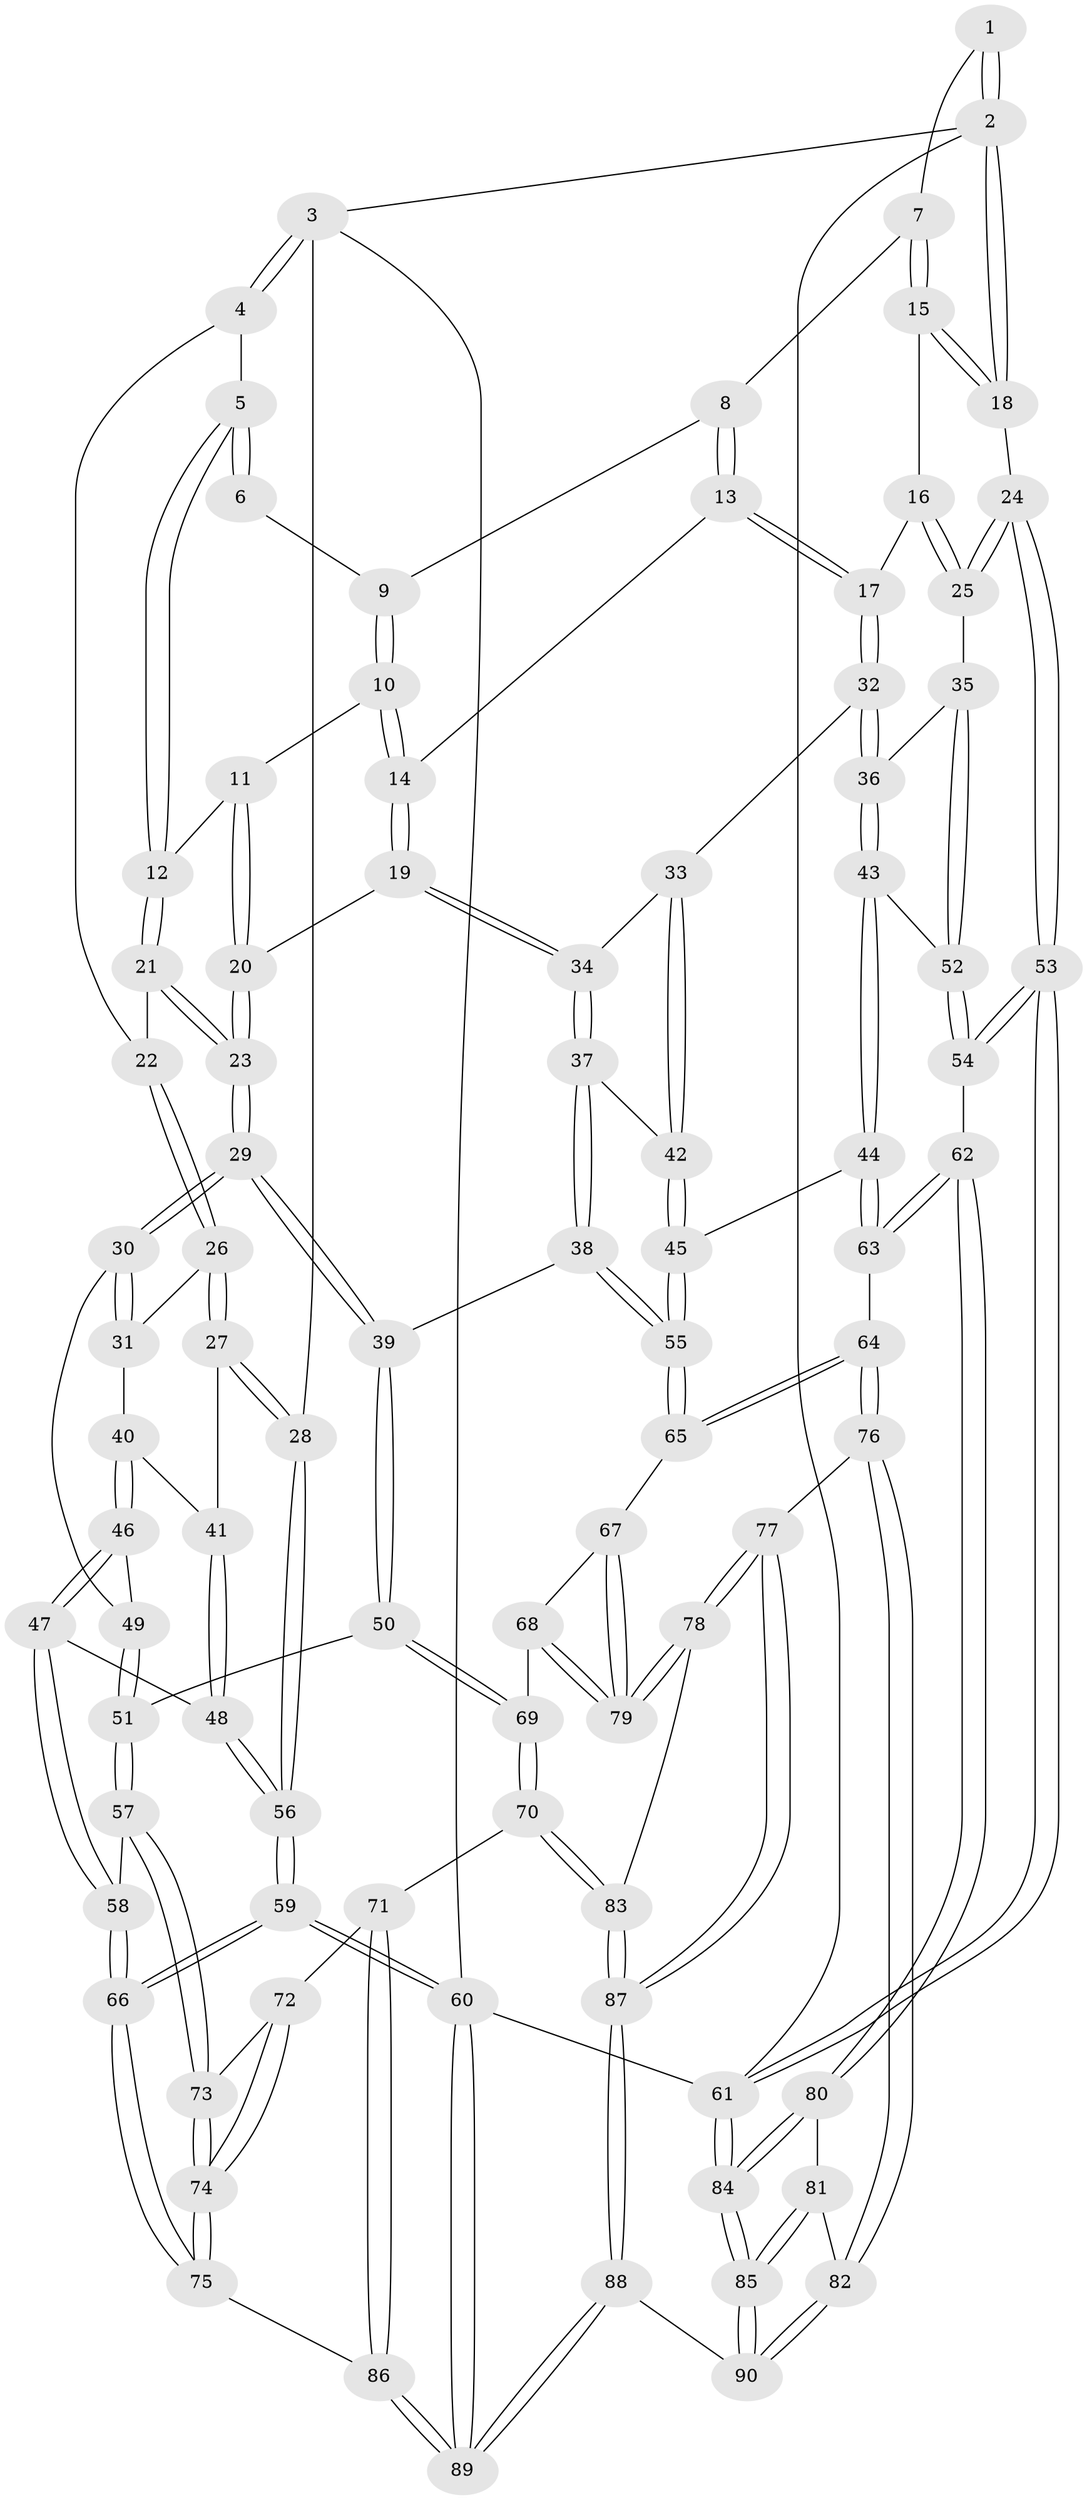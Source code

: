 // Generated by graph-tools (version 1.1) at 2025/51/03/09/25 03:51:06]
// undirected, 90 vertices, 222 edges
graph export_dot {
graph [start="1"]
  node [color=gray90,style=filled];
  1 [pos="+0.825621946229377+0"];
  2 [pos="+1+0"];
  3 [pos="+0+0"];
  4 [pos="+0.08050304053495637+0"];
  5 [pos="+0.11709522988036973+0"];
  6 [pos="+0.5283317577729003+0"];
  7 [pos="+0.7593951300653276+0.047903680810677696"];
  8 [pos="+0.6708163033114961+0.05863621793950873"];
  9 [pos="+0.5559384591125252+0"];
  10 [pos="+0.5316745201619127+0.10319995008521542"];
  11 [pos="+0.4676161645652025+0.13664610049582754"];
  12 [pos="+0.36896315701355314+0.13116471941749028"];
  13 [pos="+0.6575640855053202+0.21839188011155805"];
  14 [pos="+0.6424342554296466+0.21852471347356825"];
  15 [pos="+0.80749674607442+0.1379769841582464"];
  16 [pos="+0.7837085950850226+0.17726397613189787"];
  17 [pos="+0.6837245011894457+0.2267978542928658"];
  18 [pos="+1+0"];
  19 [pos="+0.5130477809828596+0.317468164625257"];
  20 [pos="+0.4924390393328855+0.31783163607516246"];
  21 [pos="+0.35289756676687567+0.23633782478438117"];
  22 [pos="+0.21014578867359449+0.2205783336652163"];
  23 [pos="+0.3964374694719912+0.3531015901570531"];
  24 [pos="+1+0.294436779259121"];
  25 [pos="+0.9275078235260984+0.3401113431118503"];
  26 [pos="+0.18476530904746288+0.3065584066398387"];
  27 [pos="+0+0.21762164215578544"];
  28 [pos="+0+0.20608926783372425"];
  29 [pos="+0.38245369324875256+0.37410243347289723"];
  30 [pos="+0.32786812159537937+0.37788030621105795"];
  31 [pos="+0.20839987156822856+0.35492344153655764"];
  32 [pos="+0.73446221982275+0.37007989466800917"];
  33 [pos="+0.7310465149382873+0.37199864261321214"];
  34 [pos="+0.562581337577216+0.37633553372602585"];
  35 [pos="+0.842767049822298+0.3997672184778184"];
  36 [pos="+0.7909293505096624+0.4000856995503887"];
  37 [pos="+0.5904400856181433+0.46935101539272"];
  38 [pos="+0.4781133986987107+0.556620738952392"];
  39 [pos="+0.4204517586574996+0.5354778687942479"];
  40 [pos="+0.16351672740920198+0.4122313499343456"];
  41 [pos="+0.1309207900106809+0.40388729054415745"];
  42 [pos="+0.628299811508641+0.4763044473216407"];
  43 [pos="+0.7421647941062204+0.5161717037783939"];
  44 [pos="+0.7034905799646567+0.5632096351966797"];
  45 [pos="+0.6850695105772798+0.5517612283860183"];
  46 [pos="+0.155377479716428+0.4714052097016496"];
  47 [pos="+0.12859933138728577+0.5506936803739434"];
  48 [pos="+0+0.4681746845968959"];
  49 [pos="+0.2626636840314821+0.47198278734145216"];
  50 [pos="+0.3289063435264685+0.6084347579511533"];
  51 [pos="+0.2503918062682569+0.6064011733223663"];
  52 [pos="+0.8861531334539915+0.5570474767255288"];
  53 [pos="+1+0.6469327309842233"];
  54 [pos="+0.9193549790590816+0.6252071135217367"];
  55 [pos="+0.5128516135205609+0.6022626275132984"];
  56 [pos="+0+0.42822293663178906"];
  57 [pos="+0.20603030410477854+0.614915569494618"];
  58 [pos="+0.1317501914427434+0.5570307030844865"];
  59 [pos="+0+0.9739653141635473"];
  60 [pos="+0+1"];
  61 [pos="+1+1"];
  62 [pos="+0.7687887783558305+0.7037482710509376"];
  63 [pos="+0.7414395819781228+0.6873675917142055"];
  64 [pos="+0.5694931038674428+0.7064740060937001"];
  65 [pos="+0.5500942103205599+0.6958807075961088"];
  66 [pos="+0+0.9675131871796803"];
  67 [pos="+0.5317726192576727+0.7063951000065978"];
  68 [pos="+0.4162881086406122+0.7482689627105352"];
  69 [pos="+0.37135616564164764+0.7460097939793338"];
  70 [pos="+0.3262877092111907+0.8116955768582895"];
  71 [pos="+0.2602493765950002+0.8186088019320947"];
  72 [pos="+0.2246522553776629+0.75225989945963"];
  73 [pos="+0.19891785962391711+0.6432646224763262"];
  74 [pos="+0.03462236761627223+0.7984558851386379"];
  75 [pos="+0+0.8798621097431621"];
  76 [pos="+0.5830548444304756+0.9118545979270468"];
  77 [pos="+0.494839514618397+0.8819876033448227"];
  78 [pos="+0.47564756128061325+0.8610971138887473"];
  79 [pos="+0.4728593497400929+0.8458447800737375"];
  80 [pos="+0.7717557022309175+0.7351522306850293"];
  81 [pos="+0.7561077701305668+0.759506748652961"];
  82 [pos="+0.6066426585114089+0.9403075375532762"];
  83 [pos="+0.3516103480560074+0.8486918381062971"];
  84 [pos="+1+1"];
  85 [pos="+0.7462428626344637+1"];
  86 [pos="+0.24427935563265635+0.8352680857272836"];
  87 [pos="+0.37037355115292064+0.9667295856607542"];
  88 [pos="+0.3086939453162496+1"];
  89 [pos="+0.2384264876870113+1"];
  90 [pos="+0.6721284637351035+1"];
  1 -- 2;
  1 -- 2;
  1 -- 7;
  2 -- 3;
  2 -- 18;
  2 -- 18;
  2 -- 61;
  3 -- 4;
  3 -- 4;
  3 -- 28;
  3 -- 60;
  4 -- 5;
  4 -- 22;
  5 -- 6;
  5 -- 6;
  5 -- 12;
  5 -- 12;
  6 -- 9;
  7 -- 8;
  7 -- 15;
  7 -- 15;
  8 -- 9;
  8 -- 13;
  8 -- 13;
  9 -- 10;
  9 -- 10;
  10 -- 11;
  10 -- 14;
  10 -- 14;
  11 -- 12;
  11 -- 20;
  11 -- 20;
  12 -- 21;
  12 -- 21;
  13 -- 14;
  13 -- 17;
  13 -- 17;
  14 -- 19;
  14 -- 19;
  15 -- 16;
  15 -- 18;
  15 -- 18;
  16 -- 17;
  16 -- 25;
  16 -- 25;
  17 -- 32;
  17 -- 32;
  18 -- 24;
  19 -- 20;
  19 -- 34;
  19 -- 34;
  20 -- 23;
  20 -- 23;
  21 -- 22;
  21 -- 23;
  21 -- 23;
  22 -- 26;
  22 -- 26;
  23 -- 29;
  23 -- 29;
  24 -- 25;
  24 -- 25;
  24 -- 53;
  24 -- 53;
  25 -- 35;
  26 -- 27;
  26 -- 27;
  26 -- 31;
  27 -- 28;
  27 -- 28;
  27 -- 41;
  28 -- 56;
  28 -- 56;
  29 -- 30;
  29 -- 30;
  29 -- 39;
  29 -- 39;
  30 -- 31;
  30 -- 31;
  30 -- 49;
  31 -- 40;
  32 -- 33;
  32 -- 36;
  32 -- 36;
  33 -- 34;
  33 -- 42;
  33 -- 42;
  34 -- 37;
  34 -- 37;
  35 -- 36;
  35 -- 52;
  35 -- 52;
  36 -- 43;
  36 -- 43;
  37 -- 38;
  37 -- 38;
  37 -- 42;
  38 -- 39;
  38 -- 55;
  38 -- 55;
  39 -- 50;
  39 -- 50;
  40 -- 41;
  40 -- 46;
  40 -- 46;
  41 -- 48;
  41 -- 48;
  42 -- 45;
  42 -- 45;
  43 -- 44;
  43 -- 44;
  43 -- 52;
  44 -- 45;
  44 -- 63;
  44 -- 63;
  45 -- 55;
  45 -- 55;
  46 -- 47;
  46 -- 47;
  46 -- 49;
  47 -- 48;
  47 -- 58;
  47 -- 58;
  48 -- 56;
  48 -- 56;
  49 -- 51;
  49 -- 51;
  50 -- 51;
  50 -- 69;
  50 -- 69;
  51 -- 57;
  51 -- 57;
  52 -- 54;
  52 -- 54;
  53 -- 54;
  53 -- 54;
  53 -- 61;
  53 -- 61;
  54 -- 62;
  55 -- 65;
  55 -- 65;
  56 -- 59;
  56 -- 59;
  57 -- 58;
  57 -- 73;
  57 -- 73;
  58 -- 66;
  58 -- 66;
  59 -- 60;
  59 -- 60;
  59 -- 66;
  59 -- 66;
  60 -- 89;
  60 -- 89;
  60 -- 61;
  61 -- 84;
  61 -- 84;
  62 -- 63;
  62 -- 63;
  62 -- 80;
  62 -- 80;
  63 -- 64;
  64 -- 65;
  64 -- 65;
  64 -- 76;
  64 -- 76;
  65 -- 67;
  66 -- 75;
  66 -- 75;
  67 -- 68;
  67 -- 79;
  67 -- 79;
  68 -- 69;
  68 -- 79;
  68 -- 79;
  69 -- 70;
  69 -- 70;
  70 -- 71;
  70 -- 83;
  70 -- 83;
  71 -- 72;
  71 -- 86;
  71 -- 86;
  72 -- 73;
  72 -- 74;
  72 -- 74;
  73 -- 74;
  73 -- 74;
  74 -- 75;
  74 -- 75;
  75 -- 86;
  76 -- 77;
  76 -- 82;
  76 -- 82;
  77 -- 78;
  77 -- 78;
  77 -- 87;
  77 -- 87;
  78 -- 79;
  78 -- 79;
  78 -- 83;
  80 -- 81;
  80 -- 84;
  80 -- 84;
  81 -- 82;
  81 -- 85;
  81 -- 85;
  82 -- 90;
  82 -- 90;
  83 -- 87;
  83 -- 87;
  84 -- 85;
  84 -- 85;
  85 -- 90;
  85 -- 90;
  86 -- 89;
  86 -- 89;
  87 -- 88;
  87 -- 88;
  88 -- 89;
  88 -- 89;
  88 -- 90;
}
